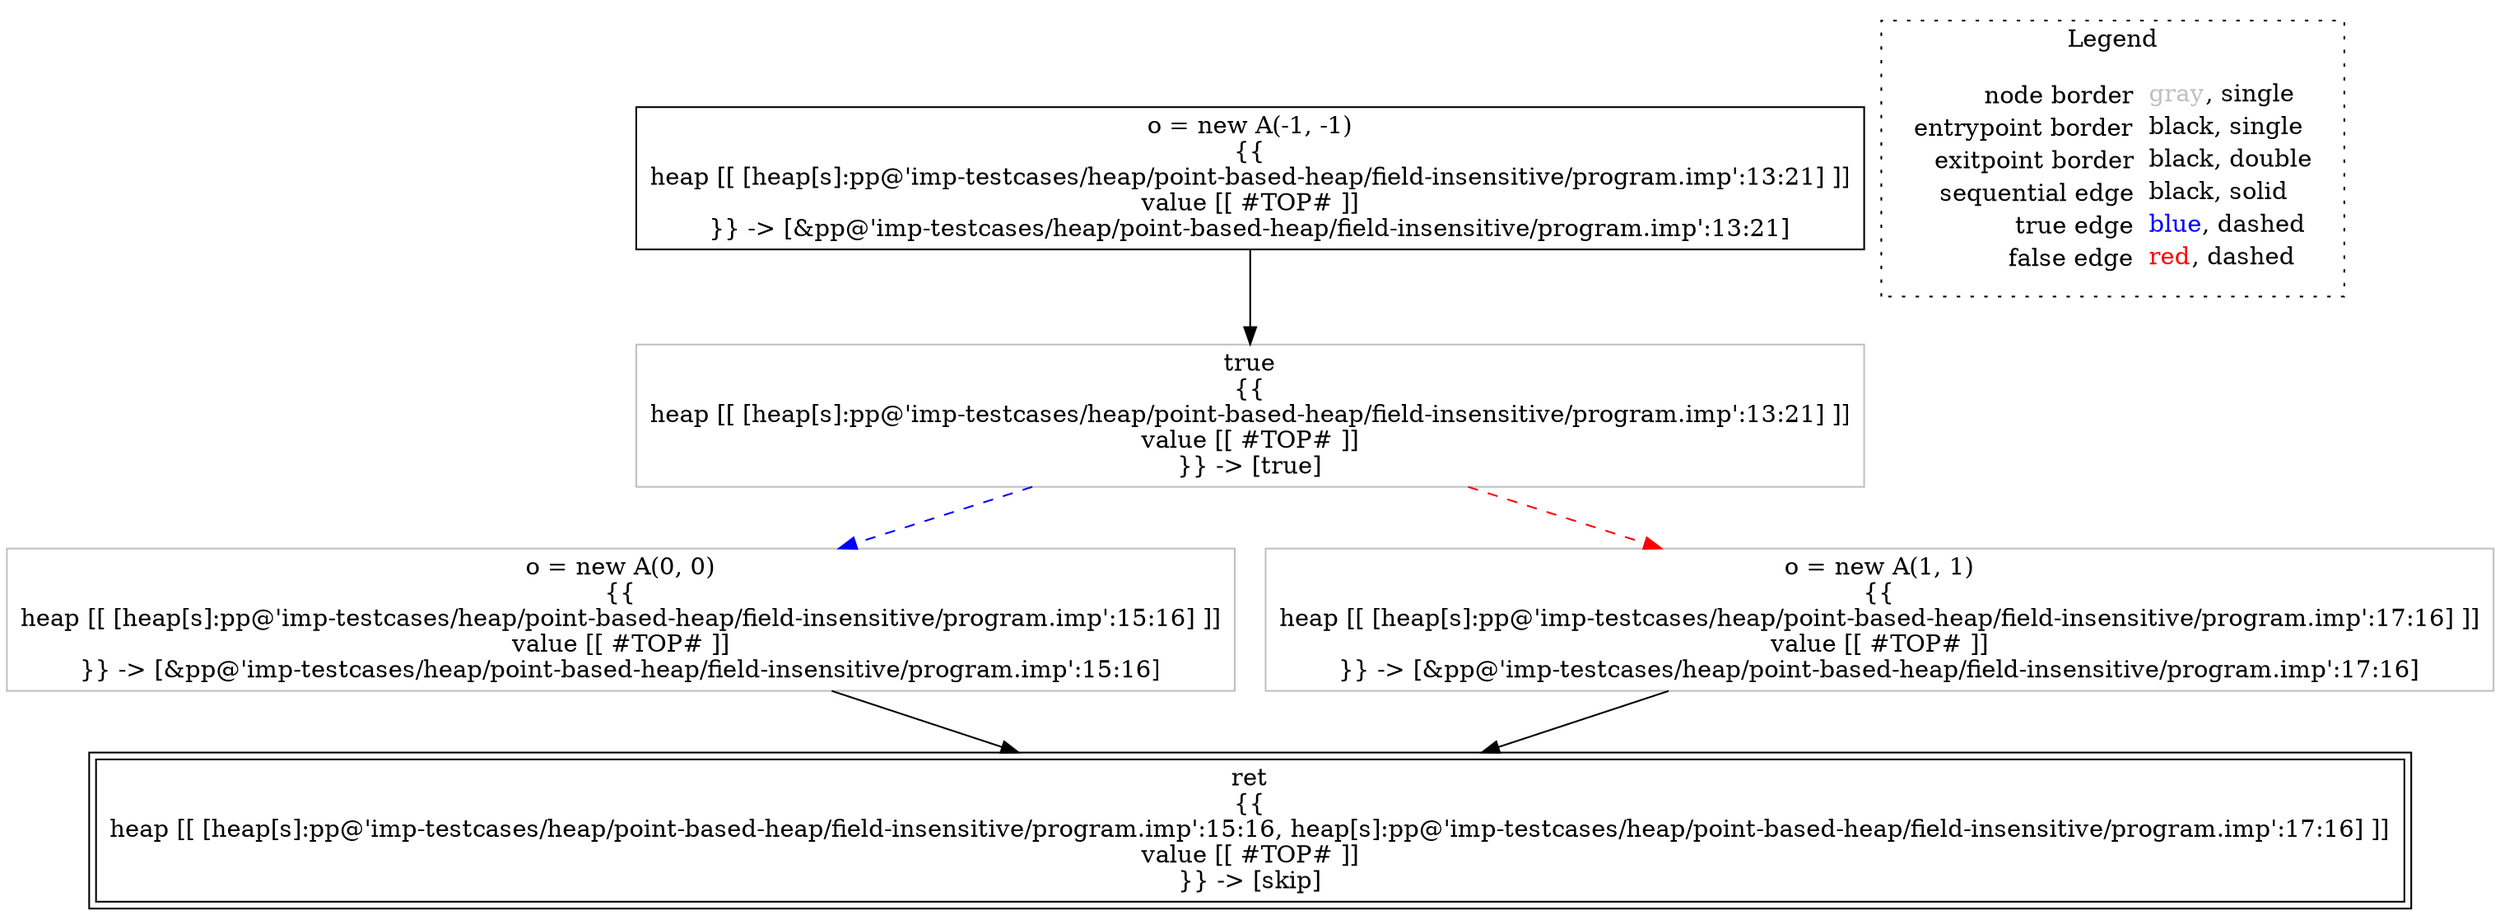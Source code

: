 digraph {
	"node0" [shape="rect",color="black",label=<o = new A(-1, -1)<BR/>{{<BR/>heap [[ [heap[s]:pp@'imp-testcases/heap/point-based-heap/field-insensitive/program.imp':13:21] ]]<BR/>value [[ #TOP# ]]<BR/>}} -&gt; [&amp;pp@'imp-testcases/heap/point-based-heap/field-insensitive/program.imp':13:21]>];
	"node1" [shape="rect",color="gray",label=<o = new A(0, 0)<BR/>{{<BR/>heap [[ [heap[s]:pp@'imp-testcases/heap/point-based-heap/field-insensitive/program.imp':15:16] ]]<BR/>value [[ #TOP# ]]<BR/>}} -&gt; [&amp;pp@'imp-testcases/heap/point-based-heap/field-insensitive/program.imp':15:16]>];
	"node2" [shape="rect",color="gray",label=<true<BR/>{{<BR/>heap [[ [heap[s]:pp@'imp-testcases/heap/point-based-heap/field-insensitive/program.imp':13:21] ]]<BR/>value [[ #TOP# ]]<BR/>}} -&gt; [true]>];
	"node3" [shape="rect",color="black",peripheries="2",label=<ret<BR/>{{<BR/>heap [[ [heap[s]:pp@'imp-testcases/heap/point-based-heap/field-insensitive/program.imp':15:16, heap[s]:pp@'imp-testcases/heap/point-based-heap/field-insensitive/program.imp':17:16] ]]<BR/>value [[ #TOP# ]]<BR/>}} -&gt; [skip]>];
	"node4" [shape="rect",color="gray",label=<o = new A(1, 1)<BR/>{{<BR/>heap [[ [heap[s]:pp@'imp-testcases/heap/point-based-heap/field-insensitive/program.imp':17:16] ]]<BR/>value [[ #TOP# ]]<BR/>}} -&gt; [&amp;pp@'imp-testcases/heap/point-based-heap/field-insensitive/program.imp':17:16]>];
	"node1" -> "node3" [color="black"];
	"node0" -> "node2" [color="black"];
	"node2" -> "node1" [color="blue",style="dashed"];
	"node2" -> "node4" [color="red",style="dashed"];
	"node4" -> "node3" [color="black"];
subgraph cluster_legend {
	label="Legend";
	style=dotted;
	node [shape=plaintext];
	"legend" [label=<<table border="0" cellpadding="2" cellspacing="0" cellborder="0"><tr><td align="right">node border&nbsp;</td><td align="left"><font color="gray">gray</font>, single</td></tr><tr><td align="right">entrypoint border&nbsp;</td><td align="left"><font color="black">black</font>, single</td></tr><tr><td align="right">exitpoint border&nbsp;</td><td align="left"><font color="black">black</font>, double</td></tr><tr><td align="right">sequential edge&nbsp;</td><td align="left"><font color="black">black</font>, solid</td></tr><tr><td align="right">true edge&nbsp;</td><td align="left"><font color="blue">blue</font>, dashed</td></tr><tr><td align="right">false edge&nbsp;</td><td align="left"><font color="red">red</font>, dashed</td></tr></table>>];
}

}
